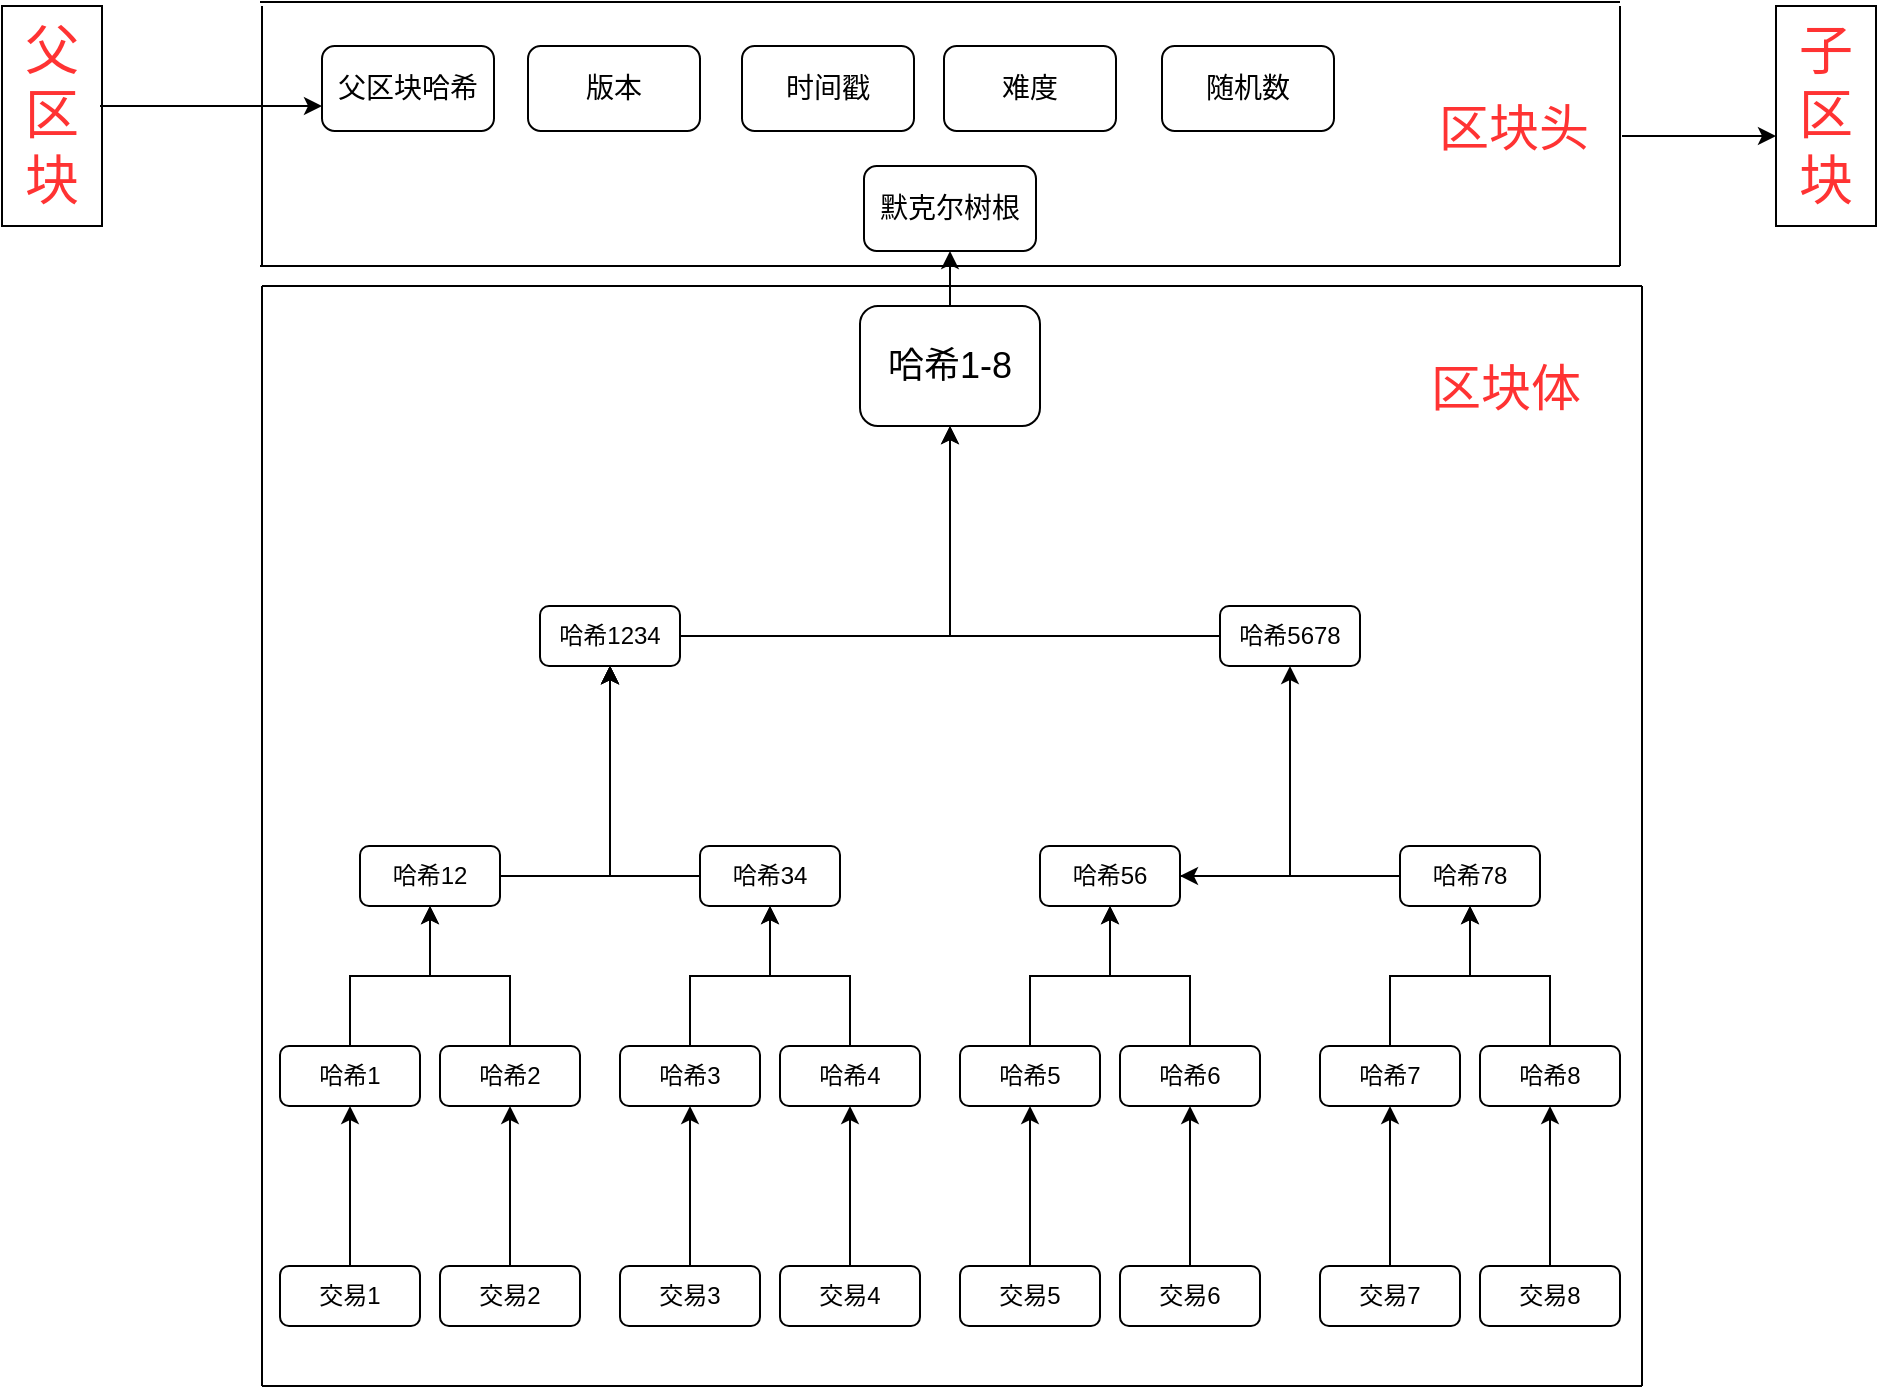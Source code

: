 <mxfile version="14.7.2" type="github">
  <diagram id="2zdSn9EP0lPrhDuxT_ka" name="Page-1">
    <mxGraphModel dx="1480" dy="821" grid="1" gridSize="10" guides="1" tooltips="1" connect="1" arrows="1" fold="1" page="1" pageScale="1" pageWidth="827" pageHeight="1169" math="0" shadow="0">
      <root>
        <mxCell id="0" />
        <mxCell id="1" parent="0" />
        <mxCell id="W3-eOHmykisVfeEfEwuK-22" value="" style="edgeStyle=orthogonalEdgeStyle;rounded=0;orthogonalLoop=1;jettySize=auto;html=1;" parent="1" source="W3-eOHmykisVfeEfEwuK-2" target="W3-eOHmykisVfeEfEwuK-21" edge="1">
          <mxGeometry relative="1" as="geometry" />
        </mxCell>
        <mxCell id="W3-eOHmykisVfeEfEwuK-2" value="哈希1" style="rounded=1;whiteSpace=wrap;html=1;" parent="1" vertex="1">
          <mxGeometry x="489" y="790" width="70" height="30" as="geometry" />
        </mxCell>
        <mxCell id="W3-eOHmykisVfeEfEwuK-23" style="edgeStyle=orthogonalEdgeStyle;rounded=0;orthogonalLoop=1;jettySize=auto;html=1;entryX=0.5;entryY=1;entryDx=0;entryDy=0;" parent="1" source="W3-eOHmykisVfeEfEwuK-7" target="W3-eOHmykisVfeEfEwuK-21" edge="1">
          <mxGeometry relative="1" as="geometry" />
        </mxCell>
        <mxCell id="W3-eOHmykisVfeEfEwuK-7" value="哈希2" style="rounded=1;whiteSpace=wrap;html=1;" parent="1" vertex="1">
          <mxGeometry x="569" y="790" width="70" height="30" as="geometry" />
        </mxCell>
        <mxCell id="W3-eOHmykisVfeEfEwuK-19" value="" style="edgeStyle=orthogonalEdgeStyle;rounded=0;orthogonalLoop=1;jettySize=auto;html=1;" parent="1" source="W3-eOHmykisVfeEfEwuK-8" target="W3-eOHmykisVfeEfEwuK-18" edge="1">
          <mxGeometry relative="1" as="geometry" />
        </mxCell>
        <mxCell id="W3-eOHmykisVfeEfEwuK-8" value="哈希3" style="rounded=1;whiteSpace=wrap;html=1;" parent="1" vertex="1">
          <mxGeometry x="659" y="790" width="70" height="30" as="geometry" />
        </mxCell>
        <mxCell id="W3-eOHmykisVfeEfEwuK-20" style="edgeStyle=orthogonalEdgeStyle;rounded=0;orthogonalLoop=1;jettySize=auto;html=1;entryX=0.5;entryY=1;entryDx=0;entryDy=0;" parent="1" source="W3-eOHmykisVfeEfEwuK-9" target="W3-eOHmykisVfeEfEwuK-18" edge="1">
          <mxGeometry relative="1" as="geometry" />
        </mxCell>
        <mxCell id="W3-eOHmykisVfeEfEwuK-9" value="哈希4" style="rounded=1;whiteSpace=wrap;html=1;" parent="1" vertex="1">
          <mxGeometry x="739" y="790" width="70" height="30" as="geometry" />
        </mxCell>
        <mxCell id="W3-eOHmykisVfeEfEwuK-26" value="" style="edgeStyle=orthogonalEdgeStyle;rounded=0;orthogonalLoop=1;jettySize=auto;html=1;" parent="1" source="W3-eOHmykisVfeEfEwuK-10" target="W3-eOHmykisVfeEfEwuK-25" edge="1">
          <mxGeometry relative="1" as="geometry" />
        </mxCell>
        <mxCell id="W3-eOHmykisVfeEfEwuK-10" value="哈希5" style="rounded=1;whiteSpace=wrap;html=1;" parent="1" vertex="1">
          <mxGeometry x="829" y="790" width="70" height="30" as="geometry" />
        </mxCell>
        <mxCell id="W3-eOHmykisVfeEfEwuK-27" style="edgeStyle=orthogonalEdgeStyle;rounded=0;orthogonalLoop=1;jettySize=auto;html=1;entryX=0.5;entryY=1;entryDx=0;entryDy=0;" parent="1" source="W3-eOHmykisVfeEfEwuK-11" target="W3-eOHmykisVfeEfEwuK-25" edge="1">
          <mxGeometry relative="1" as="geometry" />
        </mxCell>
        <mxCell id="W3-eOHmykisVfeEfEwuK-11" value="哈希6" style="rounded=1;whiteSpace=wrap;html=1;" parent="1" vertex="1">
          <mxGeometry x="909" y="790" width="70" height="30" as="geometry" />
        </mxCell>
        <mxCell id="W3-eOHmykisVfeEfEwuK-29" value="" style="edgeStyle=orthogonalEdgeStyle;rounded=0;orthogonalLoop=1;jettySize=auto;html=1;" parent="1" source="W3-eOHmykisVfeEfEwuK-12" target="W3-eOHmykisVfeEfEwuK-28" edge="1">
          <mxGeometry relative="1" as="geometry" />
        </mxCell>
        <mxCell id="W3-eOHmykisVfeEfEwuK-12" value="哈希7" style="rounded=1;whiteSpace=wrap;html=1;" parent="1" vertex="1">
          <mxGeometry x="1009" y="790" width="70" height="30" as="geometry" />
        </mxCell>
        <mxCell id="W3-eOHmykisVfeEfEwuK-30" style="edgeStyle=orthogonalEdgeStyle;rounded=0;orthogonalLoop=1;jettySize=auto;html=1;entryX=0.5;entryY=1;entryDx=0;entryDy=0;" parent="1" source="W3-eOHmykisVfeEfEwuK-13" target="W3-eOHmykisVfeEfEwuK-28" edge="1">
          <mxGeometry relative="1" as="geometry" />
        </mxCell>
        <mxCell id="W3-eOHmykisVfeEfEwuK-13" value="哈希8" style="rounded=1;whiteSpace=wrap;html=1;" parent="1" vertex="1">
          <mxGeometry x="1089" y="790" width="70" height="30" as="geometry" />
        </mxCell>
        <mxCell id="W3-eOHmykisVfeEfEwuK-34" style="edgeStyle=orthogonalEdgeStyle;rounded=0;orthogonalLoop=1;jettySize=auto;html=1;entryX=0.5;entryY=1;entryDx=0;entryDy=0;" parent="1" source="W3-eOHmykisVfeEfEwuK-18" target="W3-eOHmykisVfeEfEwuK-32" edge="1">
          <mxGeometry relative="1" as="geometry" />
        </mxCell>
        <mxCell id="W3-eOHmykisVfeEfEwuK-36" value="" style="edgeStyle=orthogonalEdgeStyle;rounded=0;orthogonalLoop=1;jettySize=auto;html=1;" parent="1" source="W3-eOHmykisVfeEfEwuK-18" target="W3-eOHmykisVfeEfEwuK-32" edge="1">
          <mxGeometry relative="1" as="geometry" />
        </mxCell>
        <mxCell id="W3-eOHmykisVfeEfEwuK-37" value="" style="edgeStyle=orthogonalEdgeStyle;rounded=0;orthogonalLoop=1;jettySize=auto;html=1;" parent="1" source="W3-eOHmykisVfeEfEwuK-18" target="W3-eOHmykisVfeEfEwuK-32" edge="1">
          <mxGeometry relative="1" as="geometry" />
        </mxCell>
        <mxCell id="W3-eOHmykisVfeEfEwuK-39" value="" style="edgeStyle=orthogonalEdgeStyle;rounded=0;orthogonalLoop=1;jettySize=auto;html=1;" parent="1" source="W3-eOHmykisVfeEfEwuK-18" target="W3-eOHmykisVfeEfEwuK-32" edge="1">
          <mxGeometry relative="1" as="geometry" />
        </mxCell>
        <mxCell id="W3-eOHmykisVfeEfEwuK-18" value="哈希34" style="rounded=1;whiteSpace=wrap;html=1;" parent="1" vertex="1">
          <mxGeometry x="699" y="690" width="70" height="30" as="geometry" />
        </mxCell>
        <mxCell id="W3-eOHmykisVfeEfEwuK-33" value="" style="edgeStyle=orthogonalEdgeStyle;rounded=0;orthogonalLoop=1;jettySize=auto;html=1;" parent="1" source="W3-eOHmykisVfeEfEwuK-21" target="W3-eOHmykisVfeEfEwuK-32" edge="1">
          <mxGeometry relative="1" as="geometry" />
        </mxCell>
        <mxCell id="W3-eOHmykisVfeEfEwuK-21" value="哈希12" style="rounded=1;whiteSpace=wrap;html=1;" parent="1" vertex="1">
          <mxGeometry x="529" y="690" width="70" height="30" as="geometry" />
        </mxCell>
        <mxCell id="W3-eOHmykisVfeEfEwuK-42" value="" style="edgeStyle=orthogonalEdgeStyle;rounded=0;orthogonalLoop=1;jettySize=auto;html=1;" parent="1" source="W3-eOHmykisVfeEfEwuK-25" target="W3-eOHmykisVfeEfEwuK-41" edge="1">
          <mxGeometry relative="1" as="geometry" />
        </mxCell>
        <mxCell id="W3-eOHmykisVfeEfEwuK-25" value="哈希56" style="rounded=1;whiteSpace=wrap;html=1;" parent="1" vertex="1">
          <mxGeometry x="869" y="690" width="70" height="30" as="geometry" />
        </mxCell>
        <mxCell id="W3-eOHmykisVfeEfEwuK-43" value="" style="edgeStyle=orthogonalEdgeStyle;rounded=0;orthogonalLoop=1;jettySize=auto;html=1;" parent="1" source="W3-eOHmykisVfeEfEwuK-28" target="W3-eOHmykisVfeEfEwuK-25" edge="1">
          <mxGeometry relative="1" as="geometry" />
        </mxCell>
        <mxCell id="W3-eOHmykisVfeEfEwuK-28" value="哈希78" style="rounded=1;whiteSpace=wrap;html=1;" parent="1" vertex="1">
          <mxGeometry x="1049" y="690" width="70" height="30" as="geometry" />
        </mxCell>
        <mxCell id="W3-eOHmykisVfeEfEwuK-71" value="" style="edgeStyle=orthogonalEdgeStyle;rounded=0;orthogonalLoop=1;jettySize=auto;html=1;" parent="1" source="W3-eOHmykisVfeEfEwuK-32" target="W3-eOHmykisVfeEfEwuK-70" edge="1">
          <mxGeometry relative="1" as="geometry" />
        </mxCell>
        <mxCell id="W3-eOHmykisVfeEfEwuK-32" value="哈希1234" style="rounded=1;whiteSpace=wrap;html=1;" parent="1" vertex="1">
          <mxGeometry x="619" y="570" width="70" height="30" as="geometry" />
        </mxCell>
        <mxCell id="W3-eOHmykisVfeEfEwuK-72" style="edgeStyle=orthogonalEdgeStyle;rounded=0;orthogonalLoop=1;jettySize=auto;html=1;entryX=0.5;entryY=1;entryDx=0;entryDy=0;" parent="1" source="W3-eOHmykisVfeEfEwuK-41" target="W3-eOHmykisVfeEfEwuK-70" edge="1">
          <mxGeometry relative="1" as="geometry" />
        </mxCell>
        <mxCell id="W3-eOHmykisVfeEfEwuK-41" value="哈希5678" style="rounded=1;whiteSpace=wrap;html=1;" parent="1" vertex="1">
          <mxGeometry x="959" y="570" width="70" height="30" as="geometry" />
        </mxCell>
        <mxCell id="W3-eOHmykisVfeEfEwuK-64" style="edgeStyle=orthogonalEdgeStyle;rounded=0;orthogonalLoop=1;jettySize=auto;html=1;entryX=0.5;entryY=1;entryDx=0;entryDy=0;" parent="1" source="W3-eOHmykisVfeEfEwuK-44" target="W3-eOHmykisVfeEfEwuK-2" edge="1">
          <mxGeometry relative="1" as="geometry" />
        </mxCell>
        <mxCell id="W3-eOHmykisVfeEfEwuK-44" value="交易1" style="rounded=1;whiteSpace=wrap;html=1;" parent="1" vertex="1">
          <mxGeometry x="489" y="900" width="70" height="30" as="geometry" />
        </mxCell>
        <mxCell id="W3-eOHmykisVfeEfEwuK-58" style="edgeStyle=orthogonalEdgeStyle;rounded=0;orthogonalLoop=1;jettySize=auto;html=1;entryX=0.5;entryY=1;entryDx=0;entryDy=0;" parent="1" source="W3-eOHmykisVfeEfEwuK-47" target="W3-eOHmykisVfeEfEwuK-7" edge="1">
          <mxGeometry relative="1" as="geometry" />
        </mxCell>
        <mxCell id="W3-eOHmykisVfeEfEwuK-47" value="交易2" style="rounded=1;whiteSpace=wrap;html=1;" parent="1" vertex="1">
          <mxGeometry x="569" y="900" width="70" height="30" as="geometry" />
        </mxCell>
        <mxCell id="W3-eOHmykisVfeEfEwuK-60" style="edgeStyle=orthogonalEdgeStyle;rounded=0;orthogonalLoop=1;jettySize=auto;html=1;entryX=0.5;entryY=1;entryDx=0;entryDy=0;" parent="1" source="W3-eOHmykisVfeEfEwuK-49" target="W3-eOHmykisVfeEfEwuK-8" edge="1">
          <mxGeometry relative="1" as="geometry" />
        </mxCell>
        <mxCell id="W3-eOHmykisVfeEfEwuK-49" value="交易3" style="rounded=1;whiteSpace=wrap;html=1;" parent="1" vertex="1">
          <mxGeometry x="659" y="900" width="70" height="30" as="geometry" />
        </mxCell>
        <mxCell id="W3-eOHmykisVfeEfEwuK-61" style="edgeStyle=orthogonalEdgeStyle;rounded=0;orthogonalLoop=1;jettySize=auto;html=1;" parent="1" source="W3-eOHmykisVfeEfEwuK-50" target="W3-eOHmykisVfeEfEwuK-9" edge="1">
          <mxGeometry relative="1" as="geometry" />
        </mxCell>
        <mxCell id="W3-eOHmykisVfeEfEwuK-50" value="交易4" style="rounded=1;whiteSpace=wrap;html=1;" parent="1" vertex="1">
          <mxGeometry x="739" y="900" width="70" height="30" as="geometry" />
        </mxCell>
        <mxCell id="W3-eOHmykisVfeEfEwuK-62" style="edgeStyle=orthogonalEdgeStyle;rounded=0;orthogonalLoop=1;jettySize=auto;html=1;entryX=0.5;entryY=1;entryDx=0;entryDy=0;" parent="1" source="W3-eOHmykisVfeEfEwuK-51" target="W3-eOHmykisVfeEfEwuK-10" edge="1">
          <mxGeometry relative="1" as="geometry" />
        </mxCell>
        <mxCell id="W3-eOHmykisVfeEfEwuK-51" value="交易5" style="rounded=1;whiteSpace=wrap;html=1;" parent="1" vertex="1">
          <mxGeometry x="829" y="900" width="70" height="30" as="geometry" />
        </mxCell>
        <mxCell id="W3-eOHmykisVfeEfEwuK-65" style="edgeStyle=orthogonalEdgeStyle;rounded=0;orthogonalLoop=1;jettySize=auto;html=1;entryX=0.5;entryY=1;entryDx=0;entryDy=0;" parent="1" source="W3-eOHmykisVfeEfEwuK-52" target="W3-eOHmykisVfeEfEwuK-11" edge="1">
          <mxGeometry relative="1" as="geometry" />
        </mxCell>
        <mxCell id="W3-eOHmykisVfeEfEwuK-52" value="交易6" style="rounded=1;whiteSpace=wrap;html=1;" parent="1" vertex="1">
          <mxGeometry x="909" y="900" width="70" height="30" as="geometry" />
        </mxCell>
        <mxCell id="W3-eOHmykisVfeEfEwuK-66" style="edgeStyle=orthogonalEdgeStyle;rounded=0;orthogonalLoop=1;jettySize=auto;html=1;entryX=0.5;entryY=1;entryDx=0;entryDy=0;" parent="1" source="W3-eOHmykisVfeEfEwuK-53" target="W3-eOHmykisVfeEfEwuK-12" edge="1">
          <mxGeometry relative="1" as="geometry" />
        </mxCell>
        <mxCell id="W3-eOHmykisVfeEfEwuK-53" value="交易7" style="rounded=1;whiteSpace=wrap;html=1;" parent="1" vertex="1">
          <mxGeometry x="1009" y="900" width="70" height="30" as="geometry" />
        </mxCell>
        <mxCell id="W3-eOHmykisVfeEfEwuK-67" style="edgeStyle=orthogonalEdgeStyle;rounded=0;orthogonalLoop=1;jettySize=auto;html=1;entryX=0.5;entryY=1;entryDx=0;entryDy=0;" parent="1" source="W3-eOHmykisVfeEfEwuK-54" target="W3-eOHmykisVfeEfEwuK-13" edge="1">
          <mxGeometry relative="1" as="geometry" />
        </mxCell>
        <mxCell id="W3-eOHmykisVfeEfEwuK-54" value="交易8" style="rounded=1;whiteSpace=wrap;html=1;" parent="1" vertex="1">
          <mxGeometry x="1089" y="900" width="70" height="30" as="geometry" />
        </mxCell>
        <mxCell id="W3-eOHmykisVfeEfEwuK-70" value="&lt;font style=&quot;font-size: 18px&quot;&gt;哈希1-8&lt;br&gt;&lt;/font&gt;" style="rounded=1;whiteSpace=wrap;html=1;" parent="1" vertex="1">
          <mxGeometry x="779" y="420" width="90" height="60" as="geometry" />
        </mxCell>
        <mxCell id="W3-eOHmykisVfeEfEwuK-76" value="" style="endArrow=none;html=1;fontColor=none;" parent="1" edge="1">
          <mxGeometry width="50" height="50" relative="1" as="geometry">
            <mxPoint x="480" y="960" as="sourcePoint" />
            <mxPoint x="480" y="410" as="targetPoint" />
          </mxGeometry>
        </mxCell>
        <mxCell id="W3-eOHmykisVfeEfEwuK-77" value="" style="endArrow=none;html=1;fontColor=none;" parent="1" edge="1">
          <mxGeometry width="50" height="50" relative="1" as="geometry">
            <mxPoint x="1170" y="960.0" as="sourcePoint" />
            <mxPoint x="1170" y="410" as="targetPoint" />
          </mxGeometry>
        </mxCell>
        <mxCell id="W3-eOHmykisVfeEfEwuK-78" value="" style="endArrow=none;html=1;fontColor=none;" parent="1" edge="1">
          <mxGeometry width="50" height="50" relative="1" as="geometry">
            <mxPoint x="480" y="960" as="sourcePoint" />
            <mxPoint x="1170" y="960" as="targetPoint" />
          </mxGeometry>
        </mxCell>
        <mxCell id="W3-eOHmykisVfeEfEwuK-79" value="" style="endArrow=none;html=1;fontColor=none;" parent="1" edge="1">
          <mxGeometry width="50" height="50" relative="1" as="geometry">
            <mxPoint x="480" y="410" as="sourcePoint" />
            <mxPoint x="1170" y="410" as="targetPoint" />
          </mxGeometry>
        </mxCell>
        <mxCell id="W3-eOHmykisVfeEfEwuK-80" value="&lt;font style=&quot;font-size: 25px&quot; color=&quot;#ff3333&quot;&gt;区块体&lt;/font&gt;" style="text;html=1;strokeColor=none;fillColor=none;align=center;verticalAlign=middle;whiteSpace=wrap;rounded=0;labelBackgroundColor=none;fontColor=none;" parent="1" vertex="1">
          <mxGeometry x="1045" y="440" width="114" height="40" as="geometry" />
        </mxCell>
        <mxCell id="W3-eOHmykisVfeEfEwuK-99" value="" style="edgeStyle=orthogonalEdgeStyle;rounded=0;orthogonalLoop=1;jettySize=auto;html=1;fontColor=none;" parent="1" target="W3-eOHmykisVfeEfEwuK-86" edge="1">
          <mxGeometry relative="1" as="geometry">
            <Array as="points">
              <mxPoint x="1220" y="335" />
              <mxPoint x="1220" y="335" />
            </Array>
            <mxPoint x="1160" y="335" as="sourcePoint" />
          </mxGeometry>
        </mxCell>
        <mxCell id="W3-eOHmykisVfeEfEwuK-85" value="&lt;font style=&quot;font-size: 27px&quot; color=&quot;#ff3333&quot;&gt;父区块&lt;/font&gt;" style="rounded=0;whiteSpace=wrap;html=1;labelBackgroundColor=none;fontColor=none;" parent="1" vertex="1">
          <mxGeometry x="350" y="270" width="50" height="110" as="geometry" />
        </mxCell>
        <mxCell id="W3-eOHmykisVfeEfEwuK-86" value="&lt;font style=&quot;font-size: 27px&quot; color=&quot;#ff3333&quot;&gt;子区块&lt;/font&gt;" style="rounded=0;whiteSpace=wrap;html=1;labelBackgroundColor=none;fontColor=none;" parent="1" vertex="1">
          <mxGeometry x="1237" y="270" width="50" height="110" as="geometry" />
        </mxCell>
        <mxCell id="W3-eOHmykisVfeEfEwuK-88" value="&lt;font style=&quot;font-size: 14px&quot;&gt;父区块哈希&lt;/font&gt;" style="rounded=1;whiteSpace=wrap;html=1;labelBackgroundColor=none;fontColor=none;" parent="1" vertex="1">
          <mxGeometry x="510" y="290" width="86" height="42.5" as="geometry" />
        </mxCell>
        <mxCell id="W3-eOHmykisVfeEfEwuK-92" value="&lt;font style=&quot;font-size: 14px&quot;&gt;版本&lt;/font&gt;" style="rounded=1;whiteSpace=wrap;html=1;labelBackgroundColor=none;fontColor=none;" parent="1" vertex="1">
          <mxGeometry x="613" y="290" width="86" height="42.5" as="geometry" />
        </mxCell>
        <mxCell id="W3-eOHmykisVfeEfEwuK-93" value="&lt;span style=&quot;font-size: 14px&quot;&gt;时间戳&lt;/span&gt;" style="rounded=1;whiteSpace=wrap;html=1;labelBackgroundColor=none;fontColor=none;" parent="1" vertex="1">
          <mxGeometry x="720" y="290" width="86" height="42.5" as="geometry" />
        </mxCell>
        <mxCell id="W3-eOHmykisVfeEfEwuK-94" value="&lt;span style=&quot;font-size: 14px&quot;&gt;难度&lt;/span&gt;" style="rounded=1;whiteSpace=wrap;html=1;labelBackgroundColor=none;fontColor=none;" parent="1" vertex="1">
          <mxGeometry x="821" y="290" width="86" height="42.5" as="geometry" />
        </mxCell>
        <mxCell id="W3-eOHmykisVfeEfEwuK-95" value="&lt;span style=&quot;font-size: 14px&quot;&gt;随机数&lt;/span&gt;" style="rounded=1;whiteSpace=wrap;html=1;labelBackgroundColor=none;fontColor=none;" parent="1" vertex="1">
          <mxGeometry x="930" y="290" width="86" height="42.5" as="geometry" />
        </mxCell>
        <mxCell id="W3-eOHmykisVfeEfEwuK-96" value="&lt;span style=&quot;font-size: 14px&quot;&gt;默克尔树根&lt;/span&gt;" style="rounded=1;whiteSpace=wrap;html=1;labelBackgroundColor=none;fontColor=none;" parent="1" vertex="1">
          <mxGeometry x="781" y="350" width="86" height="42.5" as="geometry" />
        </mxCell>
        <mxCell id="W3-eOHmykisVfeEfEwuK-97" value="" style="endArrow=classic;html=1;fontColor=none;exitX=0.5;exitY=0;exitDx=0;exitDy=0;" parent="1" source="W3-eOHmykisVfeEfEwuK-70" target="W3-eOHmykisVfeEfEwuK-96" edge="1">
          <mxGeometry width="50" height="50" relative="1" as="geometry">
            <mxPoint x="650" y="470" as="sourcePoint" />
            <mxPoint x="700" y="440" as="targetPoint" />
          </mxGeometry>
        </mxCell>
        <mxCell id="W3-eOHmykisVfeEfEwuK-98" value="" style="endArrow=classic;html=1;fontColor=none;" parent="1" edge="1">
          <mxGeometry width="50" height="50" relative="1" as="geometry">
            <mxPoint x="399" y="320" as="sourcePoint" />
            <mxPoint x="510" y="320" as="targetPoint" />
          </mxGeometry>
        </mxCell>
        <mxCell id="W3-eOHmykisVfeEfEwuK-100" value="&lt;font style=&quot;font-size: 25px&quot; color=&quot;#ff3333&quot;&gt;区块头&lt;/font&gt;" style="text;html=1;strokeColor=none;fillColor=none;align=center;verticalAlign=middle;whiteSpace=wrap;rounded=0;labelBackgroundColor=none;fontColor=none;" parent="1" vertex="1">
          <mxGeometry x="1049" y="310" width="114" height="40" as="geometry" />
        </mxCell>
        <mxCell id="-5Nt4eB2L1ePZLmGdrxX-2" value="" style="endArrow=none;html=1;fontColor=none;" edge="1" parent="1">
          <mxGeometry width="50" height="50" relative="1" as="geometry">
            <mxPoint x="480" y="400" as="sourcePoint" />
            <mxPoint x="480" y="270" as="targetPoint" />
          </mxGeometry>
        </mxCell>
        <mxCell id="-5Nt4eB2L1ePZLmGdrxX-3" value="" style="endArrow=none;html=1;fontColor=none;" edge="1" parent="1">
          <mxGeometry width="50" height="50" relative="1" as="geometry">
            <mxPoint x="479" y="400" as="sourcePoint" />
            <mxPoint x="1159" y="400" as="targetPoint" />
          </mxGeometry>
        </mxCell>
        <mxCell id="-5Nt4eB2L1ePZLmGdrxX-4" value="" style="endArrow=none;html=1;fontColor=none;" edge="1" parent="1">
          <mxGeometry width="50" height="50" relative="1" as="geometry">
            <mxPoint x="479" y="268" as="sourcePoint" />
            <mxPoint x="1159" y="268" as="targetPoint" />
          </mxGeometry>
        </mxCell>
        <mxCell id="-5Nt4eB2L1ePZLmGdrxX-5" value="" style="endArrow=none;html=1;fontColor=none;" edge="1" parent="1">
          <mxGeometry width="50" height="50" relative="1" as="geometry">
            <mxPoint x="1159" y="400" as="sourcePoint" />
            <mxPoint x="1159" y="270" as="targetPoint" />
          </mxGeometry>
        </mxCell>
      </root>
    </mxGraphModel>
  </diagram>
</mxfile>
